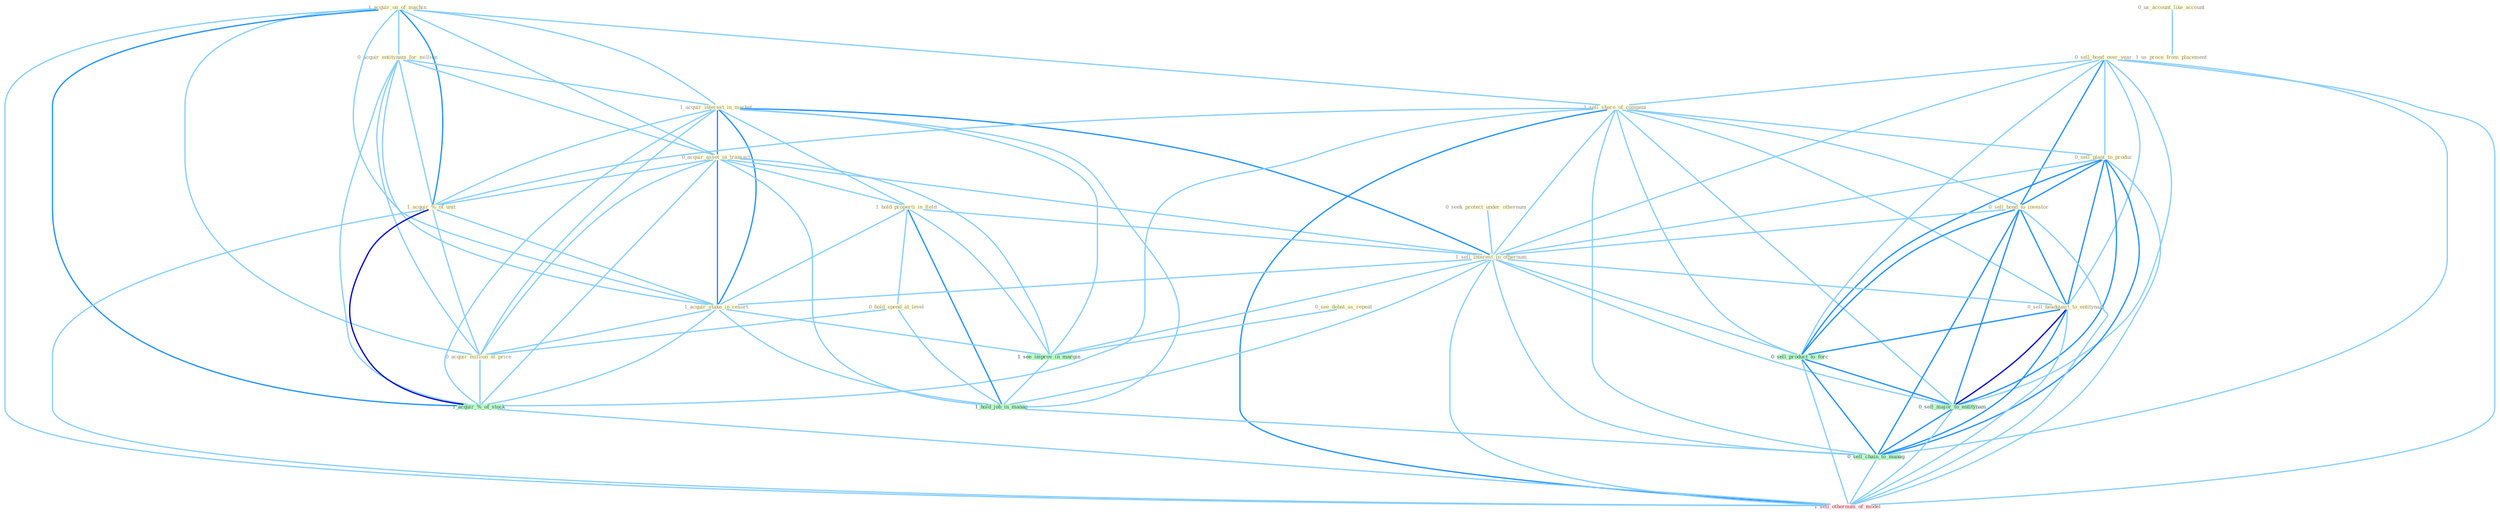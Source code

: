 Graph G{ 
    node
    [shape=polygon,style=filled,width=.5,height=.06,color="#BDFCC9",fixedsize=true,fontsize=4,
    fontcolor="#2f4f4f"];
    {node
    [color="#ffffe0", fontcolor="#8b7d6b"] "1_acquir_on_of_machin " "0_acquir_entitynam_for_million " "1_acquir_interest_in_market " "0_acquir_asset_in_transact " "0_sell_bond_over_year " "1_sell_share_of_compani " "0_seek_protect_under_othernum " "0_sell_plant_to_produc " "1_hold_properti_in_field " "1_acquir_%_of_unit " "0_us_account_like_account " "0_hold_spend_at_level " "0_sell_bond_to_investor " "1_sell_interest_in_othernum " "1_acquir_stake_in_resort " "0_acquir_million_at_price " "1_us_proce_from_placement " "0_see_debat_as_repeat " "0_sell_headquart_to_entitynam "}
{node [color="#fff0f5", fontcolor="#b22222"] "1_sell_othernum_of_model "}
edge [color="#B0E2FF"];

	"1_acquir_on_of_machin " -- "0_acquir_entitynam_for_million " [w="1", color="#87cefa" ];
	"1_acquir_on_of_machin " -- "1_acquir_interest_in_market " [w="1", color="#87cefa" ];
	"1_acquir_on_of_machin " -- "0_acquir_asset_in_transact " [w="1", color="#87cefa" ];
	"1_acquir_on_of_machin " -- "1_sell_share_of_compani " [w="1", color="#87cefa" ];
	"1_acquir_on_of_machin " -- "1_acquir_%_of_unit " [w="2", color="#1e90ff" , len=0.8];
	"1_acquir_on_of_machin " -- "1_acquir_stake_in_resort " [w="1", color="#87cefa" ];
	"1_acquir_on_of_machin " -- "0_acquir_million_at_price " [w="1", color="#87cefa" ];
	"1_acquir_on_of_machin " -- "1_acquir_%_of_stock " [w="2", color="#1e90ff" , len=0.8];
	"1_acquir_on_of_machin " -- "1_sell_othernum_of_model " [w="1", color="#87cefa" ];
	"0_acquir_entitynam_for_million " -- "1_acquir_interest_in_market " [w="1", color="#87cefa" ];
	"0_acquir_entitynam_for_million " -- "0_acquir_asset_in_transact " [w="1", color="#87cefa" ];
	"0_acquir_entitynam_for_million " -- "1_acquir_%_of_unit " [w="1", color="#87cefa" ];
	"0_acquir_entitynam_for_million " -- "1_acquir_stake_in_resort " [w="1", color="#87cefa" ];
	"0_acquir_entitynam_for_million " -- "0_acquir_million_at_price " [w="1", color="#87cefa" ];
	"0_acquir_entitynam_for_million " -- "1_acquir_%_of_stock " [w="1", color="#87cefa" ];
	"1_acquir_interest_in_market " -- "0_acquir_asset_in_transact " [w="2", color="#1e90ff" , len=0.8];
	"1_acquir_interest_in_market " -- "1_hold_properti_in_field " [w="1", color="#87cefa" ];
	"1_acquir_interest_in_market " -- "1_acquir_%_of_unit " [w="1", color="#87cefa" ];
	"1_acquir_interest_in_market " -- "1_sell_interest_in_othernum " [w="2", color="#1e90ff" , len=0.8];
	"1_acquir_interest_in_market " -- "1_acquir_stake_in_resort " [w="2", color="#1e90ff" , len=0.8];
	"1_acquir_interest_in_market " -- "0_acquir_million_at_price " [w="1", color="#87cefa" ];
	"1_acquir_interest_in_market " -- "1_see_improv_in_margin " [w="1", color="#87cefa" ];
	"1_acquir_interest_in_market " -- "1_acquir_%_of_stock " [w="1", color="#87cefa" ];
	"1_acquir_interest_in_market " -- "1_hold_job_in_manag " [w="1", color="#87cefa" ];
	"0_acquir_asset_in_transact " -- "1_hold_properti_in_field " [w="1", color="#87cefa" ];
	"0_acquir_asset_in_transact " -- "1_acquir_%_of_unit " [w="1", color="#87cefa" ];
	"0_acquir_asset_in_transact " -- "1_sell_interest_in_othernum " [w="1", color="#87cefa" ];
	"0_acquir_asset_in_transact " -- "1_acquir_stake_in_resort " [w="2", color="#1e90ff" , len=0.8];
	"0_acquir_asset_in_transact " -- "0_acquir_million_at_price " [w="1", color="#87cefa" ];
	"0_acquir_asset_in_transact " -- "1_see_improv_in_margin " [w="1", color="#87cefa" ];
	"0_acquir_asset_in_transact " -- "1_acquir_%_of_stock " [w="1", color="#87cefa" ];
	"0_acquir_asset_in_transact " -- "1_hold_job_in_manag " [w="1", color="#87cefa" ];
	"0_sell_bond_over_year " -- "1_sell_share_of_compani " [w="1", color="#87cefa" ];
	"0_sell_bond_over_year " -- "0_sell_plant_to_produc " [w="1", color="#87cefa" ];
	"0_sell_bond_over_year " -- "0_sell_bond_to_investor " [w="2", color="#1e90ff" , len=0.8];
	"0_sell_bond_over_year " -- "1_sell_interest_in_othernum " [w="1", color="#87cefa" ];
	"0_sell_bond_over_year " -- "0_sell_headquart_to_entitynam " [w="1", color="#87cefa" ];
	"0_sell_bond_over_year " -- "0_sell_product_to_forc " [w="1", color="#87cefa" ];
	"0_sell_bond_over_year " -- "0_sell_major_to_entitynam " [w="1", color="#87cefa" ];
	"0_sell_bond_over_year " -- "0_sell_chain_to_manag " [w="1", color="#87cefa" ];
	"0_sell_bond_over_year " -- "1_sell_othernum_of_model " [w="1", color="#87cefa" ];
	"1_sell_share_of_compani " -- "0_sell_plant_to_produc " [w="1", color="#87cefa" ];
	"1_sell_share_of_compani " -- "1_acquir_%_of_unit " [w="1", color="#87cefa" ];
	"1_sell_share_of_compani " -- "0_sell_bond_to_investor " [w="1", color="#87cefa" ];
	"1_sell_share_of_compani " -- "1_sell_interest_in_othernum " [w="1", color="#87cefa" ];
	"1_sell_share_of_compani " -- "0_sell_headquart_to_entitynam " [w="1", color="#87cefa" ];
	"1_sell_share_of_compani " -- "1_acquir_%_of_stock " [w="1", color="#87cefa" ];
	"1_sell_share_of_compani " -- "0_sell_product_to_forc " [w="1", color="#87cefa" ];
	"1_sell_share_of_compani " -- "0_sell_major_to_entitynam " [w="1", color="#87cefa" ];
	"1_sell_share_of_compani " -- "0_sell_chain_to_manag " [w="1", color="#87cefa" ];
	"1_sell_share_of_compani " -- "1_sell_othernum_of_model " [w="2", color="#1e90ff" , len=0.8];
	"0_seek_protect_under_othernum " -- "1_sell_interest_in_othernum " [w="1", color="#87cefa" ];
	"0_sell_plant_to_produc " -- "0_sell_bond_to_investor " [w="2", color="#1e90ff" , len=0.8];
	"0_sell_plant_to_produc " -- "1_sell_interest_in_othernum " [w="1", color="#87cefa" ];
	"0_sell_plant_to_produc " -- "0_sell_headquart_to_entitynam " [w="2", color="#1e90ff" , len=0.8];
	"0_sell_plant_to_produc " -- "0_sell_product_to_forc " [w="2", color="#1e90ff" , len=0.8];
	"0_sell_plant_to_produc " -- "0_sell_major_to_entitynam " [w="2", color="#1e90ff" , len=0.8];
	"0_sell_plant_to_produc " -- "0_sell_chain_to_manag " [w="2", color="#1e90ff" , len=0.8];
	"0_sell_plant_to_produc " -- "1_sell_othernum_of_model " [w="1", color="#87cefa" ];
	"1_hold_properti_in_field " -- "0_hold_spend_at_level " [w="1", color="#87cefa" ];
	"1_hold_properti_in_field " -- "1_sell_interest_in_othernum " [w="1", color="#87cefa" ];
	"1_hold_properti_in_field " -- "1_acquir_stake_in_resort " [w="1", color="#87cefa" ];
	"1_hold_properti_in_field " -- "1_see_improv_in_margin " [w="1", color="#87cefa" ];
	"1_hold_properti_in_field " -- "1_hold_job_in_manag " [w="2", color="#1e90ff" , len=0.8];
	"1_acquir_%_of_unit " -- "1_acquir_stake_in_resort " [w="1", color="#87cefa" ];
	"1_acquir_%_of_unit " -- "0_acquir_million_at_price " [w="1", color="#87cefa" ];
	"1_acquir_%_of_unit " -- "1_acquir_%_of_stock " [w="3", color="#0000cd" , len=0.6];
	"1_acquir_%_of_unit " -- "1_sell_othernum_of_model " [w="1", color="#87cefa" ];
	"0_us_account_like_account " -- "1_us_proce_from_placement " [w="1", color="#87cefa" ];
	"0_hold_spend_at_level " -- "0_acquir_million_at_price " [w="1", color="#87cefa" ];
	"0_hold_spend_at_level " -- "1_hold_job_in_manag " [w="1", color="#87cefa" ];
	"0_sell_bond_to_investor " -- "1_sell_interest_in_othernum " [w="1", color="#87cefa" ];
	"0_sell_bond_to_investor " -- "0_sell_headquart_to_entitynam " [w="2", color="#1e90ff" , len=0.8];
	"0_sell_bond_to_investor " -- "0_sell_product_to_forc " [w="2", color="#1e90ff" , len=0.8];
	"0_sell_bond_to_investor " -- "0_sell_major_to_entitynam " [w="2", color="#1e90ff" , len=0.8];
	"0_sell_bond_to_investor " -- "0_sell_chain_to_manag " [w="2", color="#1e90ff" , len=0.8];
	"0_sell_bond_to_investor " -- "1_sell_othernum_of_model " [w="1", color="#87cefa" ];
	"1_sell_interest_in_othernum " -- "1_acquir_stake_in_resort " [w="1", color="#87cefa" ];
	"1_sell_interest_in_othernum " -- "0_sell_headquart_to_entitynam " [w="1", color="#87cefa" ];
	"1_sell_interest_in_othernum " -- "1_see_improv_in_margin " [w="1", color="#87cefa" ];
	"1_sell_interest_in_othernum " -- "1_hold_job_in_manag " [w="1", color="#87cefa" ];
	"1_sell_interest_in_othernum " -- "0_sell_product_to_forc " [w="1", color="#87cefa" ];
	"1_sell_interest_in_othernum " -- "0_sell_major_to_entitynam " [w="1", color="#87cefa" ];
	"1_sell_interest_in_othernum " -- "0_sell_chain_to_manag " [w="1", color="#87cefa" ];
	"1_sell_interest_in_othernum " -- "1_sell_othernum_of_model " [w="1", color="#87cefa" ];
	"1_acquir_stake_in_resort " -- "0_acquir_million_at_price " [w="1", color="#87cefa" ];
	"1_acquir_stake_in_resort " -- "1_see_improv_in_margin " [w="1", color="#87cefa" ];
	"1_acquir_stake_in_resort " -- "1_acquir_%_of_stock " [w="1", color="#87cefa" ];
	"1_acquir_stake_in_resort " -- "1_hold_job_in_manag " [w="1", color="#87cefa" ];
	"0_acquir_million_at_price " -- "1_acquir_%_of_stock " [w="1", color="#87cefa" ];
	"0_see_debat_as_repeat " -- "1_see_improv_in_margin " [w="1", color="#87cefa" ];
	"0_sell_headquart_to_entitynam " -- "0_sell_product_to_forc " [w="2", color="#1e90ff" , len=0.8];
	"0_sell_headquart_to_entitynam " -- "0_sell_major_to_entitynam " [w="3", color="#0000cd" , len=0.6];
	"0_sell_headquart_to_entitynam " -- "0_sell_chain_to_manag " [w="2", color="#1e90ff" , len=0.8];
	"0_sell_headquart_to_entitynam " -- "1_sell_othernum_of_model " [w="1", color="#87cefa" ];
	"1_see_improv_in_margin " -- "1_hold_job_in_manag " [w="1", color="#87cefa" ];
	"1_acquir_%_of_stock " -- "1_sell_othernum_of_model " [w="1", color="#87cefa" ];
	"1_hold_job_in_manag " -- "0_sell_chain_to_manag " [w="1", color="#87cefa" ];
	"0_sell_product_to_forc " -- "0_sell_major_to_entitynam " [w="2", color="#1e90ff" , len=0.8];
	"0_sell_product_to_forc " -- "0_sell_chain_to_manag " [w="2", color="#1e90ff" , len=0.8];
	"0_sell_product_to_forc " -- "1_sell_othernum_of_model " [w="1", color="#87cefa" ];
	"0_sell_major_to_entitynam " -- "0_sell_chain_to_manag " [w="2", color="#1e90ff" , len=0.8];
	"0_sell_major_to_entitynam " -- "1_sell_othernum_of_model " [w="1", color="#87cefa" ];
	"0_sell_chain_to_manag " -- "1_sell_othernum_of_model " [w="1", color="#87cefa" ];
}